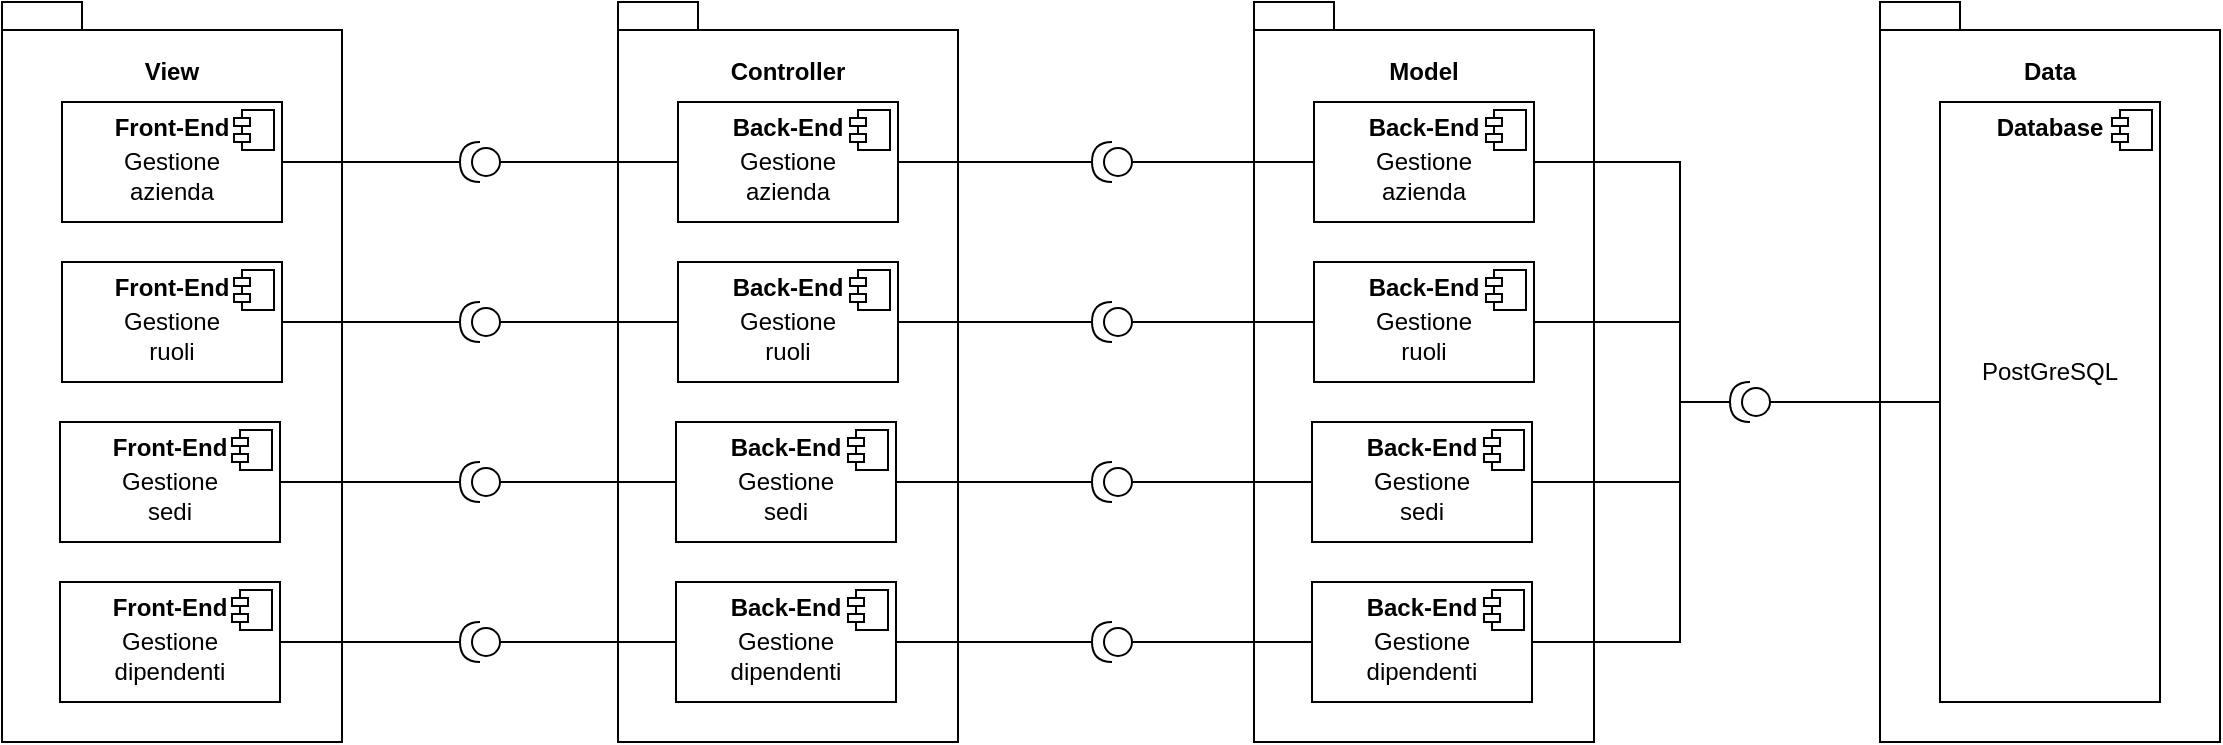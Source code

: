 <mxfile version="16.5.6" type="device"><diagram id="0fXSjZb3sVHE22vO0dJS" name="Page-1"><mxGraphModel dx="1422" dy="766" grid="1" gridSize="10" guides="1" tooltips="1" connect="1" arrows="1" fold="1" page="1" pageScale="1" pageWidth="827" pageHeight="1169" math="0" shadow="0"><root><mxCell id="0"/><mxCell id="1" parent="0"/><mxCell id="iCWnWtrapenhAROrLm87-1" value="" style="shape=folder;fontStyle=1;spacingTop=10;tabWidth=40;tabHeight=14;tabPosition=left;html=1;" vertex="1" parent="1"><mxGeometry x="41" y="80" width="170" height="370" as="geometry"/></mxCell><mxCell id="iCWnWtrapenhAROrLm87-3" value="&lt;b&gt;View&lt;/b&gt;" style="text;html=1;strokeColor=none;fillColor=none;align=center;verticalAlign=middle;whiteSpace=wrap;rounded=0;" vertex="1" parent="1"><mxGeometry x="96" y="100" width="60" height="30" as="geometry"/></mxCell><mxCell id="iCWnWtrapenhAROrLm87-4" value="&lt;p style=&quot;margin: 0px ; margin-top: 6px ; text-align: center&quot;&gt;&lt;b&gt;Front-End&lt;/b&gt;&lt;/p&gt;" style="align=left;overflow=fill;html=1;dropTarget=0;" vertex="1" parent="1"><mxGeometry x="71" y="130" width="110" height="60" as="geometry"/></mxCell><mxCell id="iCWnWtrapenhAROrLm87-5" value="" style="shape=component;jettyWidth=8;jettyHeight=4;" vertex="1" parent="iCWnWtrapenhAROrLm87-4"><mxGeometry x="1" width="20" height="20" relative="1" as="geometry"><mxPoint x="-24" y="4" as="offset"/></mxGeometry></mxCell><mxCell id="iCWnWtrapenhAROrLm87-6" value="&lt;p style=&quot;margin: 0px ; margin-top: 6px ; text-align: center&quot;&gt;&lt;b&gt;Front-End&lt;/b&gt;&lt;/p&gt;" style="align=left;overflow=fill;html=1;dropTarget=0;" vertex="1" parent="1"><mxGeometry x="71" y="210" width="110" height="60" as="geometry"/></mxCell><mxCell id="iCWnWtrapenhAROrLm87-7" value="" style="shape=component;jettyWidth=8;jettyHeight=4;" vertex="1" parent="iCWnWtrapenhAROrLm87-6"><mxGeometry x="1" width="20" height="20" relative="1" as="geometry"><mxPoint x="-24" y="4" as="offset"/></mxGeometry></mxCell><mxCell id="iCWnWtrapenhAROrLm87-8" value="&lt;p style=&quot;margin: 0px ; margin-top: 6px ; text-align: center&quot;&gt;&lt;b&gt;Front-End&lt;/b&gt;&lt;/p&gt;" style="align=left;overflow=fill;html=1;dropTarget=0;" vertex="1" parent="1"><mxGeometry x="70" y="290" width="110" height="60" as="geometry"/></mxCell><mxCell id="iCWnWtrapenhAROrLm87-9" value="" style="shape=component;jettyWidth=8;jettyHeight=4;" vertex="1" parent="iCWnWtrapenhAROrLm87-8"><mxGeometry x="1" width="20" height="20" relative="1" as="geometry"><mxPoint x="-24" y="4" as="offset"/></mxGeometry></mxCell><mxCell id="iCWnWtrapenhAROrLm87-10" value="&lt;p style=&quot;margin: 0px ; margin-top: 6px ; text-align: center&quot;&gt;&lt;b&gt;Front-End&lt;/b&gt;&lt;/p&gt;" style="align=left;overflow=fill;html=1;dropTarget=0;" vertex="1" parent="1"><mxGeometry x="70" y="370" width="110" height="60" as="geometry"/></mxCell><mxCell id="iCWnWtrapenhAROrLm87-11" value="" style="shape=component;jettyWidth=8;jettyHeight=4;" vertex="1" parent="iCWnWtrapenhAROrLm87-10"><mxGeometry x="1" width="20" height="20" relative="1" as="geometry"><mxPoint x="-24" y="4" as="offset"/></mxGeometry></mxCell><mxCell id="iCWnWtrapenhAROrLm87-12" value="Gestione azienda" style="text;html=1;strokeColor=none;fillColor=none;align=center;verticalAlign=middle;whiteSpace=wrap;rounded=0;" vertex="1" parent="1"><mxGeometry x="96" y="152" width="60" height="30" as="geometry"/></mxCell><mxCell id="iCWnWtrapenhAROrLm87-13" value="Gestione ruoli" style="text;html=1;strokeColor=none;fillColor=none;align=center;verticalAlign=middle;whiteSpace=wrap;rounded=0;" vertex="1" parent="1"><mxGeometry x="96" y="232" width="60" height="30" as="geometry"/></mxCell><mxCell id="iCWnWtrapenhAROrLm87-14" value="Gestione sedi" style="text;html=1;strokeColor=none;fillColor=none;align=center;verticalAlign=middle;whiteSpace=wrap;rounded=0;" vertex="1" parent="1"><mxGeometry x="95" y="312" width="60" height="30" as="geometry"/></mxCell><mxCell id="iCWnWtrapenhAROrLm87-15" value="Gestione dipendenti" style="text;html=1;strokeColor=none;fillColor=none;align=center;verticalAlign=middle;whiteSpace=wrap;rounded=0;" vertex="1" parent="1"><mxGeometry x="95" y="392" width="60" height="30" as="geometry"/></mxCell><mxCell id="iCWnWtrapenhAROrLm87-16" value="" style="shape=folder;fontStyle=1;spacingTop=10;tabWidth=40;tabHeight=14;tabPosition=left;html=1;" vertex="1" parent="1"><mxGeometry x="349" y="80" width="170" height="370" as="geometry"/></mxCell><mxCell id="iCWnWtrapenhAROrLm87-17" value="&lt;b&gt;Controller&lt;/b&gt;" style="text;html=1;strokeColor=none;fillColor=none;align=center;verticalAlign=middle;whiteSpace=wrap;rounded=0;" vertex="1" parent="1"><mxGeometry x="404" y="100" width="60" height="30" as="geometry"/></mxCell><mxCell id="iCWnWtrapenhAROrLm87-18" value="&lt;p style=&quot;margin: 0px ; margin-top: 6px ; text-align: center&quot;&gt;&lt;b&gt;Back-End&lt;/b&gt;&lt;/p&gt;" style="align=left;overflow=fill;html=1;dropTarget=0;" vertex="1" parent="1"><mxGeometry x="379" y="130" width="110" height="60" as="geometry"/></mxCell><mxCell id="iCWnWtrapenhAROrLm87-19" value="" style="shape=component;jettyWidth=8;jettyHeight=4;" vertex="1" parent="iCWnWtrapenhAROrLm87-18"><mxGeometry x="1" width="20" height="20" relative="1" as="geometry"><mxPoint x="-24" y="4" as="offset"/></mxGeometry></mxCell><mxCell id="iCWnWtrapenhAROrLm87-20" value="&lt;p style=&quot;margin: 0px ; margin-top: 6px ; text-align: center&quot;&gt;&lt;b&gt;Back-End&lt;/b&gt;&lt;/p&gt;" style="align=left;overflow=fill;html=1;dropTarget=0;" vertex="1" parent="1"><mxGeometry x="379" y="210" width="110" height="60" as="geometry"/></mxCell><mxCell id="iCWnWtrapenhAROrLm87-21" value="" style="shape=component;jettyWidth=8;jettyHeight=4;" vertex="1" parent="iCWnWtrapenhAROrLm87-20"><mxGeometry x="1" width="20" height="20" relative="1" as="geometry"><mxPoint x="-24" y="4" as="offset"/></mxGeometry></mxCell><mxCell id="iCWnWtrapenhAROrLm87-22" value="&lt;p style=&quot;margin: 0px ; margin-top: 6px ; text-align: center&quot;&gt;&lt;b&gt;Back-End&lt;/b&gt;&lt;/p&gt;" style="align=left;overflow=fill;html=1;dropTarget=0;" vertex="1" parent="1"><mxGeometry x="378" y="290" width="110" height="60" as="geometry"/></mxCell><mxCell id="iCWnWtrapenhAROrLm87-23" value="" style="shape=component;jettyWidth=8;jettyHeight=4;" vertex="1" parent="iCWnWtrapenhAROrLm87-22"><mxGeometry x="1" width="20" height="20" relative="1" as="geometry"><mxPoint x="-24" y="4" as="offset"/></mxGeometry></mxCell><mxCell id="iCWnWtrapenhAROrLm87-24" value="&lt;p style=&quot;margin: 0px ; margin-top: 6px ; text-align: center&quot;&gt;&lt;b&gt;Back-End&lt;/b&gt;&lt;/p&gt;" style="align=left;overflow=fill;html=1;dropTarget=0;" vertex="1" parent="1"><mxGeometry x="378" y="370" width="110" height="60" as="geometry"/></mxCell><mxCell id="iCWnWtrapenhAROrLm87-25" value="" style="shape=component;jettyWidth=8;jettyHeight=4;" vertex="1" parent="iCWnWtrapenhAROrLm87-24"><mxGeometry x="1" width="20" height="20" relative="1" as="geometry"><mxPoint x="-24" y="4" as="offset"/></mxGeometry></mxCell><mxCell id="iCWnWtrapenhAROrLm87-26" value="Gestione azienda" style="text;html=1;strokeColor=none;fillColor=none;align=center;verticalAlign=middle;whiteSpace=wrap;rounded=0;" vertex="1" parent="1"><mxGeometry x="404" y="152" width="60" height="30" as="geometry"/></mxCell><mxCell id="iCWnWtrapenhAROrLm87-27" value="Gestione ruoli" style="text;html=1;strokeColor=none;fillColor=none;align=center;verticalAlign=middle;whiteSpace=wrap;rounded=0;" vertex="1" parent="1"><mxGeometry x="404" y="232" width="60" height="30" as="geometry"/></mxCell><mxCell id="iCWnWtrapenhAROrLm87-28" value="Gestione sedi" style="text;html=1;strokeColor=none;fillColor=none;align=center;verticalAlign=middle;whiteSpace=wrap;rounded=0;" vertex="1" parent="1"><mxGeometry x="403" y="312" width="60" height="30" as="geometry"/></mxCell><mxCell id="iCWnWtrapenhAROrLm87-29" value="Gestione dipendenti" style="text;html=1;strokeColor=none;fillColor=none;align=center;verticalAlign=middle;whiteSpace=wrap;rounded=0;" vertex="1" parent="1"><mxGeometry x="403" y="392" width="60" height="30" as="geometry"/></mxCell><mxCell id="iCWnWtrapenhAROrLm87-30" value="" style="shape=folder;fontStyle=1;spacingTop=10;tabWidth=40;tabHeight=14;tabPosition=left;html=1;" vertex="1" parent="1"><mxGeometry x="667" y="80" width="170" height="370" as="geometry"/></mxCell><mxCell id="iCWnWtrapenhAROrLm87-31" value="&lt;b&gt;Model&lt;/b&gt;" style="text;html=1;strokeColor=none;fillColor=none;align=center;verticalAlign=middle;whiteSpace=wrap;rounded=0;" vertex="1" parent="1"><mxGeometry x="722" y="100" width="60" height="30" as="geometry"/></mxCell><mxCell id="iCWnWtrapenhAROrLm87-32" value="&lt;p style=&quot;margin: 0px ; margin-top: 6px ; text-align: center&quot;&gt;&lt;b&gt;Back-End&lt;/b&gt;&lt;/p&gt;" style="align=left;overflow=fill;html=1;dropTarget=0;" vertex="1" parent="1"><mxGeometry x="697" y="130" width="110" height="60" as="geometry"/></mxCell><mxCell id="iCWnWtrapenhAROrLm87-33" value="" style="shape=component;jettyWidth=8;jettyHeight=4;" vertex="1" parent="iCWnWtrapenhAROrLm87-32"><mxGeometry x="1" width="20" height="20" relative="1" as="geometry"><mxPoint x="-24" y="4" as="offset"/></mxGeometry></mxCell><mxCell id="iCWnWtrapenhAROrLm87-34" value="&lt;p style=&quot;margin: 0px ; margin-top: 6px ; text-align: center&quot;&gt;&lt;b&gt;Back-End&lt;/b&gt;&lt;/p&gt;" style="align=left;overflow=fill;html=1;dropTarget=0;" vertex="1" parent="1"><mxGeometry x="697" y="210" width="110" height="60" as="geometry"/></mxCell><mxCell id="iCWnWtrapenhAROrLm87-35" value="" style="shape=component;jettyWidth=8;jettyHeight=4;" vertex="1" parent="iCWnWtrapenhAROrLm87-34"><mxGeometry x="1" width="20" height="20" relative="1" as="geometry"><mxPoint x="-24" y="4" as="offset"/></mxGeometry></mxCell><mxCell id="iCWnWtrapenhAROrLm87-36" value="&lt;p style=&quot;margin: 0px ; margin-top: 6px ; text-align: center&quot;&gt;&lt;b&gt;Back-End&lt;/b&gt;&lt;/p&gt;" style="align=left;overflow=fill;html=1;dropTarget=0;" vertex="1" parent="1"><mxGeometry x="696" y="290" width="110" height="60" as="geometry"/></mxCell><mxCell id="iCWnWtrapenhAROrLm87-37" value="" style="shape=component;jettyWidth=8;jettyHeight=4;" vertex="1" parent="iCWnWtrapenhAROrLm87-36"><mxGeometry x="1" width="20" height="20" relative="1" as="geometry"><mxPoint x="-24" y="4" as="offset"/></mxGeometry></mxCell><mxCell id="iCWnWtrapenhAROrLm87-38" value="&lt;p style=&quot;margin: 0px ; margin-top: 6px ; text-align: center&quot;&gt;&lt;b&gt;Back-End&lt;/b&gt;&lt;/p&gt;" style="align=left;overflow=fill;html=1;dropTarget=0;" vertex="1" parent="1"><mxGeometry x="696" y="370" width="110" height="60" as="geometry"/></mxCell><mxCell id="iCWnWtrapenhAROrLm87-39" value="" style="shape=component;jettyWidth=8;jettyHeight=4;" vertex="1" parent="iCWnWtrapenhAROrLm87-38"><mxGeometry x="1" width="20" height="20" relative="1" as="geometry"><mxPoint x="-24" y="4" as="offset"/></mxGeometry></mxCell><mxCell id="iCWnWtrapenhAROrLm87-40" value="Gestione azienda" style="text;html=1;strokeColor=none;fillColor=none;align=center;verticalAlign=middle;whiteSpace=wrap;rounded=0;" vertex="1" parent="1"><mxGeometry x="722" y="152" width="60" height="30" as="geometry"/></mxCell><mxCell id="iCWnWtrapenhAROrLm87-41" value="Gestione ruoli" style="text;html=1;strokeColor=none;fillColor=none;align=center;verticalAlign=middle;whiteSpace=wrap;rounded=0;" vertex="1" parent="1"><mxGeometry x="722" y="232" width="60" height="30" as="geometry"/></mxCell><mxCell id="iCWnWtrapenhAROrLm87-42" value="Gestione sedi" style="text;html=1;strokeColor=none;fillColor=none;align=center;verticalAlign=middle;whiteSpace=wrap;rounded=0;" vertex="1" parent="1"><mxGeometry x="721" y="312" width="60" height="30" as="geometry"/></mxCell><mxCell id="iCWnWtrapenhAROrLm87-43" value="Gestione dipendenti" style="text;html=1;strokeColor=none;fillColor=none;align=center;verticalAlign=middle;whiteSpace=wrap;rounded=0;" vertex="1" parent="1"><mxGeometry x="721" y="392" width="60" height="30" as="geometry"/></mxCell><mxCell id="iCWnWtrapenhAROrLm87-44" value="" style="shape=folder;fontStyle=1;spacingTop=10;tabWidth=40;tabHeight=14;tabPosition=left;html=1;" vertex="1" parent="1"><mxGeometry x="980" y="80" width="170" height="370" as="geometry"/></mxCell><mxCell id="iCWnWtrapenhAROrLm87-45" value="&lt;b&gt;Data&lt;/b&gt;" style="text;html=1;strokeColor=none;fillColor=none;align=center;verticalAlign=middle;whiteSpace=wrap;rounded=0;" vertex="1" parent="1"><mxGeometry x="1035" y="100" width="60" height="30" as="geometry"/></mxCell><mxCell id="iCWnWtrapenhAROrLm87-52" value="&lt;p style=&quot;margin: 0px ; margin-top: 6px ; text-align: center&quot;&gt;&lt;b&gt;Database&lt;/b&gt;&lt;/p&gt;" style="align=left;overflow=fill;html=1;dropTarget=0;" vertex="1" parent="1"><mxGeometry x="1010" y="130" width="110" height="300" as="geometry"/></mxCell><mxCell id="iCWnWtrapenhAROrLm87-53" value="" style="shape=component;jettyWidth=8;jettyHeight=4;" vertex="1" parent="iCWnWtrapenhAROrLm87-52"><mxGeometry x="1" width="20" height="20" relative="1" as="geometry"><mxPoint x="-24" y="4" as="offset"/></mxGeometry></mxCell><mxCell id="iCWnWtrapenhAROrLm87-58" value="PostGreSQL" style="text;html=1;strokeColor=none;fillColor=none;align=center;verticalAlign=middle;whiteSpace=wrap;rounded=0;" vertex="1" parent="1"><mxGeometry x="1035" y="250" width="60" height="30" as="geometry"/></mxCell><mxCell id="iCWnWtrapenhAROrLm87-97" value="" style="shape=providedRequiredInterface;html=1;verticalLabelPosition=bottom;sketch=0;direction=west;" vertex="1" parent="1"><mxGeometry x="270" y="150" width="20" height="20" as="geometry"/></mxCell><mxCell id="iCWnWtrapenhAROrLm87-98" value="" style="shape=providedRequiredInterface;html=1;verticalLabelPosition=bottom;sketch=0;direction=west;" vertex="1" parent="1"><mxGeometry x="270" y="230" width="20" height="20" as="geometry"/></mxCell><mxCell id="iCWnWtrapenhAROrLm87-99" value="" style="shape=providedRequiredInterface;html=1;verticalLabelPosition=bottom;sketch=0;direction=west;" vertex="1" parent="1"><mxGeometry x="270" y="310" width="20" height="20" as="geometry"/></mxCell><mxCell id="iCWnWtrapenhAROrLm87-100" value="" style="shape=providedRequiredInterface;html=1;verticalLabelPosition=bottom;sketch=0;direction=west;" vertex="1" parent="1"><mxGeometry x="270" y="390" width="20" height="20" as="geometry"/></mxCell><mxCell id="iCWnWtrapenhAROrLm87-101" value="" style="endArrow=none;html=1;rounded=0;entryX=1;entryY=0.5;entryDx=0;entryDy=0;entryPerimeter=0;exitX=1;exitY=0.5;exitDx=0;exitDy=0;" edge="1" parent="1" source="iCWnWtrapenhAROrLm87-4" target="iCWnWtrapenhAROrLm87-97"><mxGeometry width="50" height="50" relative="1" as="geometry"><mxPoint x="490" y="320" as="sourcePoint"/><mxPoint x="540" y="270" as="targetPoint"/></mxGeometry></mxCell><mxCell id="iCWnWtrapenhAROrLm87-102" value="" style="endArrow=none;html=1;rounded=0;entryX=0;entryY=0.5;entryDx=0;entryDy=0;entryPerimeter=0;exitX=0;exitY=0.5;exitDx=0;exitDy=0;" edge="1" parent="1" source="iCWnWtrapenhAROrLm87-18" target="iCWnWtrapenhAROrLm87-97"><mxGeometry width="50" height="50" relative="1" as="geometry"><mxPoint x="490" y="320" as="sourcePoint"/><mxPoint x="540" y="270" as="targetPoint"/></mxGeometry></mxCell><mxCell id="iCWnWtrapenhAROrLm87-103" value="" style="endArrow=none;html=1;rounded=0;entryX=1;entryY=0.5;entryDx=0;entryDy=0;exitX=1;exitY=0.5;exitDx=0;exitDy=0;exitPerimeter=0;" edge="1" parent="1" source="iCWnWtrapenhAROrLm87-98" target="iCWnWtrapenhAROrLm87-6"><mxGeometry width="50" height="50" relative="1" as="geometry"><mxPoint x="490" y="320" as="sourcePoint"/><mxPoint x="540" y="270" as="targetPoint"/></mxGeometry></mxCell><mxCell id="iCWnWtrapenhAROrLm87-104" value="" style="endArrow=none;html=1;rounded=0;entryX=0;entryY=0.5;entryDx=0;entryDy=0;entryPerimeter=0;exitX=0;exitY=0.5;exitDx=0;exitDy=0;" edge="1" parent="1" source="iCWnWtrapenhAROrLm87-20" target="iCWnWtrapenhAROrLm87-98"><mxGeometry width="50" height="50" relative="1" as="geometry"><mxPoint x="490" y="320" as="sourcePoint"/><mxPoint x="540" y="270" as="targetPoint"/></mxGeometry></mxCell><mxCell id="iCWnWtrapenhAROrLm87-105" value="" style="endArrow=none;html=1;rounded=0;entryX=1;entryY=0.5;entryDx=0;entryDy=0;" edge="1" parent="1" target="iCWnWtrapenhAROrLm87-8"><mxGeometry width="50" height="50" relative="1" as="geometry"><mxPoint x="270" y="320" as="sourcePoint"/><mxPoint x="240" y="350" as="targetPoint"/></mxGeometry></mxCell><mxCell id="iCWnWtrapenhAROrLm87-106" value="" style="endArrow=none;html=1;rounded=0;entryX=0;entryY=0.5;entryDx=0;entryDy=0;entryPerimeter=0;exitX=0;exitY=0.5;exitDx=0;exitDy=0;" edge="1" parent="1" source="iCWnWtrapenhAROrLm87-22" target="iCWnWtrapenhAROrLm87-99"><mxGeometry width="50" height="50" relative="1" as="geometry"><mxPoint x="310" y="360" as="sourcePoint"/><mxPoint x="540" y="270" as="targetPoint"/></mxGeometry></mxCell><mxCell id="iCWnWtrapenhAROrLm87-107" value="" style="endArrow=none;html=1;rounded=0;exitX=1;exitY=0.5;exitDx=0;exitDy=0;exitPerimeter=0;entryX=1;entryY=0.5;entryDx=0;entryDy=0;" edge="1" parent="1" source="iCWnWtrapenhAROrLm87-100" target="iCWnWtrapenhAROrLm87-10"><mxGeometry width="50" height="50" relative="1" as="geometry"><mxPoint x="490" y="320" as="sourcePoint"/><mxPoint x="250" y="440" as="targetPoint"/></mxGeometry></mxCell><mxCell id="iCWnWtrapenhAROrLm87-108" value="" style="endArrow=none;html=1;rounded=0;entryX=0;entryY=0.5;entryDx=0;entryDy=0;entryPerimeter=0;exitX=0;exitY=0.5;exitDx=0;exitDy=0;" edge="1" parent="1" source="iCWnWtrapenhAROrLm87-24" target="iCWnWtrapenhAROrLm87-100"><mxGeometry width="50" height="50" relative="1" as="geometry"><mxPoint x="330" y="430" as="sourcePoint"/><mxPoint x="540" y="270" as="targetPoint"/></mxGeometry></mxCell><mxCell id="iCWnWtrapenhAROrLm87-111" value="" style="shape=providedRequiredInterface;html=1;verticalLabelPosition=bottom;sketch=0;direction=west;" vertex="1" parent="1"><mxGeometry x="586" y="150" width="20" height="20" as="geometry"/></mxCell><mxCell id="iCWnWtrapenhAROrLm87-112" value="" style="shape=providedRequiredInterface;html=1;verticalLabelPosition=bottom;sketch=0;direction=west;" vertex="1" parent="1"><mxGeometry x="586" y="230" width="20" height="20" as="geometry"/></mxCell><mxCell id="iCWnWtrapenhAROrLm87-113" value="" style="shape=providedRequiredInterface;html=1;verticalLabelPosition=bottom;sketch=0;direction=west;" vertex="1" parent="1"><mxGeometry x="586" y="310" width="20" height="20" as="geometry"/></mxCell><mxCell id="iCWnWtrapenhAROrLm87-114" value="" style="shape=providedRequiredInterface;html=1;verticalLabelPosition=bottom;sketch=0;direction=west;" vertex="1" parent="1"><mxGeometry x="586" y="390" width="20" height="20" as="geometry"/></mxCell><mxCell id="iCWnWtrapenhAROrLm87-115" value="" style="endArrow=none;html=1;rounded=0;entryX=1;entryY=0.5;entryDx=0;entryDy=0;entryPerimeter=0;exitX=1;exitY=0.5;exitDx=0;exitDy=0;" edge="1" parent="1" source="iCWnWtrapenhAROrLm87-18" target="iCWnWtrapenhAROrLm87-111"><mxGeometry width="50" height="50" relative="1" as="geometry"><mxPoint x="490" y="360" as="sourcePoint"/><mxPoint x="540" y="310" as="targetPoint"/></mxGeometry></mxCell><mxCell id="iCWnWtrapenhAROrLm87-116" value="" style="endArrow=none;html=1;rounded=0;entryX=1;entryY=0.5;entryDx=0;entryDy=0;entryPerimeter=0;exitX=1;exitY=0.5;exitDx=0;exitDy=0;" edge="1" parent="1" source="iCWnWtrapenhAROrLm87-20" target="iCWnWtrapenhAROrLm87-112"><mxGeometry width="50" height="50" relative="1" as="geometry"><mxPoint x="490" y="360" as="sourcePoint"/><mxPoint x="540" y="310" as="targetPoint"/></mxGeometry></mxCell><mxCell id="iCWnWtrapenhAROrLm87-117" value="" style="endArrow=none;html=1;rounded=0;entryX=0;entryY=0.5;entryDx=0;entryDy=0;exitX=0;exitY=0.5;exitDx=0;exitDy=0;exitPerimeter=0;" edge="1" parent="1" source="iCWnWtrapenhAROrLm87-111" target="iCWnWtrapenhAROrLm87-32"><mxGeometry width="50" height="50" relative="1" as="geometry"><mxPoint x="490" y="360" as="sourcePoint"/><mxPoint x="540" y="310" as="targetPoint"/></mxGeometry></mxCell><mxCell id="iCWnWtrapenhAROrLm87-118" value="" style="endArrow=none;html=1;rounded=0;entryX=0;entryY=0.5;entryDx=0;entryDy=0;exitX=0;exitY=0.5;exitDx=0;exitDy=0;exitPerimeter=0;" edge="1" parent="1" source="iCWnWtrapenhAROrLm87-112" target="iCWnWtrapenhAROrLm87-34"><mxGeometry width="50" height="50" relative="1" as="geometry"><mxPoint x="490" y="360" as="sourcePoint"/><mxPoint x="540" y="310" as="targetPoint"/></mxGeometry></mxCell><mxCell id="iCWnWtrapenhAROrLm87-119" value="" style="endArrow=none;html=1;rounded=0;entryX=1;entryY=0.5;entryDx=0;entryDy=0;entryPerimeter=0;exitX=1;exitY=0.5;exitDx=0;exitDy=0;" edge="1" parent="1" source="iCWnWtrapenhAROrLm87-22" target="iCWnWtrapenhAROrLm87-113"><mxGeometry width="50" height="50" relative="1" as="geometry"><mxPoint x="490" y="360" as="sourcePoint"/><mxPoint x="540" y="310" as="targetPoint"/></mxGeometry></mxCell><mxCell id="iCWnWtrapenhAROrLm87-121" value="" style="endArrow=none;html=1;rounded=0;entryX=0;entryY=0.5;entryDx=0;entryDy=0;exitX=0;exitY=0.5;exitDx=0;exitDy=0;exitPerimeter=0;" edge="1" parent="1" source="iCWnWtrapenhAROrLm87-113" target="iCWnWtrapenhAROrLm87-36"><mxGeometry width="50" height="50" relative="1" as="geometry"><mxPoint x="490" y="360" as="sourcePoint"/><mxPoint x="540" y="310" as="targetPoint"/></mxGeometry></mxCell><mxCell id="iCWnWtrapenhAROrLm87-122" value="" style="endArrow=none;html=1;rounded=0;entryX=0;entryY=0.5;entryDx=0;entryDy=0;exitX=0;exitY=0.5;exitDx=0;exitDy=0;exitPerimeter=0;" edge="1" parent="1" source="iCWnWtrapenhAROrLm87-114" target="iCWnWtrapenhAROrLm87-38"><mxGeometry width="50" height="50" relative="1" as="geometry"><mxPoint x="490" y="360" as="sourcePoint"/><mxPoint x="540" y="310" as="targetPoint"/></mxGeometry></mxCell><mxCell id="iCWnWtrapenhAROrLm87-123" value="" style="endArrow=none;html=1;rounded=0;entryX=1;entryY=0.5;entryDx=0;entryDy=0;entryPerimeter=0;exitX=1;exitY=0.5;exitDx=0;exitDy=0;" edge="1" parent="1" source="iCWnWtrapenhAROrLm87-24" target="iCWnWtrapenhAROrLm87-114"><mxGeometry width="50" height="50" relative="1" as="geometry"><mxPoint x="490" y="360" as="sourcePoint"/><mxPoint x="540" y="310" as="targetPoint"/></mxGeometry></mxCell><mxCell id="iCWnWtrapenhAROrLm87-124" value="" style="shape=providedRequiredInterface;html=1;verticalLabelPosition=bottom;sketch=0;direction=west;" vertex="1" parent="1"><mxGeometry x="905" y="270" width="20" height="20" as="geometry"/></mxCell><mxCell id="iCWnWtrapenhAROrLm87-125" value="" style="endArrow=none;html=1;rounded=0;entryX=0;entryY=0.5;entryDx=0;entryDy=0;exitX=0;exitY=0.5;exitDx=0;exitDy=0;exitPerimeter=0;" edge="1" parent="1" source="iCWnWtrapenhAROrLm87-124" target="iCWnWtrapenhAROrLm87-52"><mxGeometry width="50" height="50" relative="1" as="geometry"><mxPoint x="490" y="360" as="sourcePoint"/><mxPoint x="540" y="310" as="targetPoint"/></mxGeometry></mxCell><mxCell id="iCWnWtrapenhAROrLm87-126" value="" style="endArrow=none;html=1;rounded=0;entryX=1;entryY=0.5;entryDx=0;entryDy=0;exitX=1;exitY=0.5;exitDx=0;exitDy=0;exitPerimeter=0;" edge="1" parent="1" source="iCWnWtrapenhAROrLm87-124" target="iCWnWtrapenhAROrLm87-32"><mxGeometry width="50" height="50" relative="1" as="geometry"><mxPoint x="860" y="280" as="sourcePoint"/><mxPoint x="540" y="310" as="targetPoint"/><Array as="points"><mxPoint x="880" y="280"/><mxPoint x="880" y="160"/></Array></mxGeometry></mxCell><mxCell id="iCWnWtrapenhAROrLm87-130" value="" style="endArrow=none;html=1;rounded=0;exitX=1;exitY=0.5;exitDx=0;exitDy=0;" edge="1" parent="1" source="iCWnWtrapenhAROrLm87-38"><mxGeometry width="50" height="50" relative="1" as="geometry"><mxPoint x="880" y="470" as="sourcePoint"/><mxPoint x="880" y="280" as="targetPoint"/><Array as="points"><mxPoint x="880" y="400"/></Array></mxGeometry></mxCell><mxCell id="iCWnWtrapenhAROrLm87-131" value="" style="endArrow=none;html=1;rounded=0;exitX=1;exitY=0.5;exitDx=0;exitDy=0;" edge="1" parent="1" source="iCWnWtrapenhAROrLm87-34"><mxGeometry width="50" height="50" relative="1" as="geometry"><mxPoint x="490" y="360" as="sourcePoint"/><mxPoint x="880" y="240" as="targetPoint"/><Array as="points"><mxPoint x="860" y="240"/></Array></mxGeometry></mxCell><mxCell id="iCWnWtrapenhAROrLm87-132" value="" style="endArrow=none;html=1;rounded=0;exitX=1;exitY=0.5;exitDx=0;exitDy=0;" edge="1" parent="1" source="iCWnWtrapenhAROrLm87-36"><mxGeometry width="50" height="50" relative="1" as="geometry"><mxPoint x="490" y="360" as="sourcePoint"/><mxPoint x="880" y="320" as="targetPoint"/></mxGeometry></mxCell></root></mxGraphModel></diagram></mxfile>